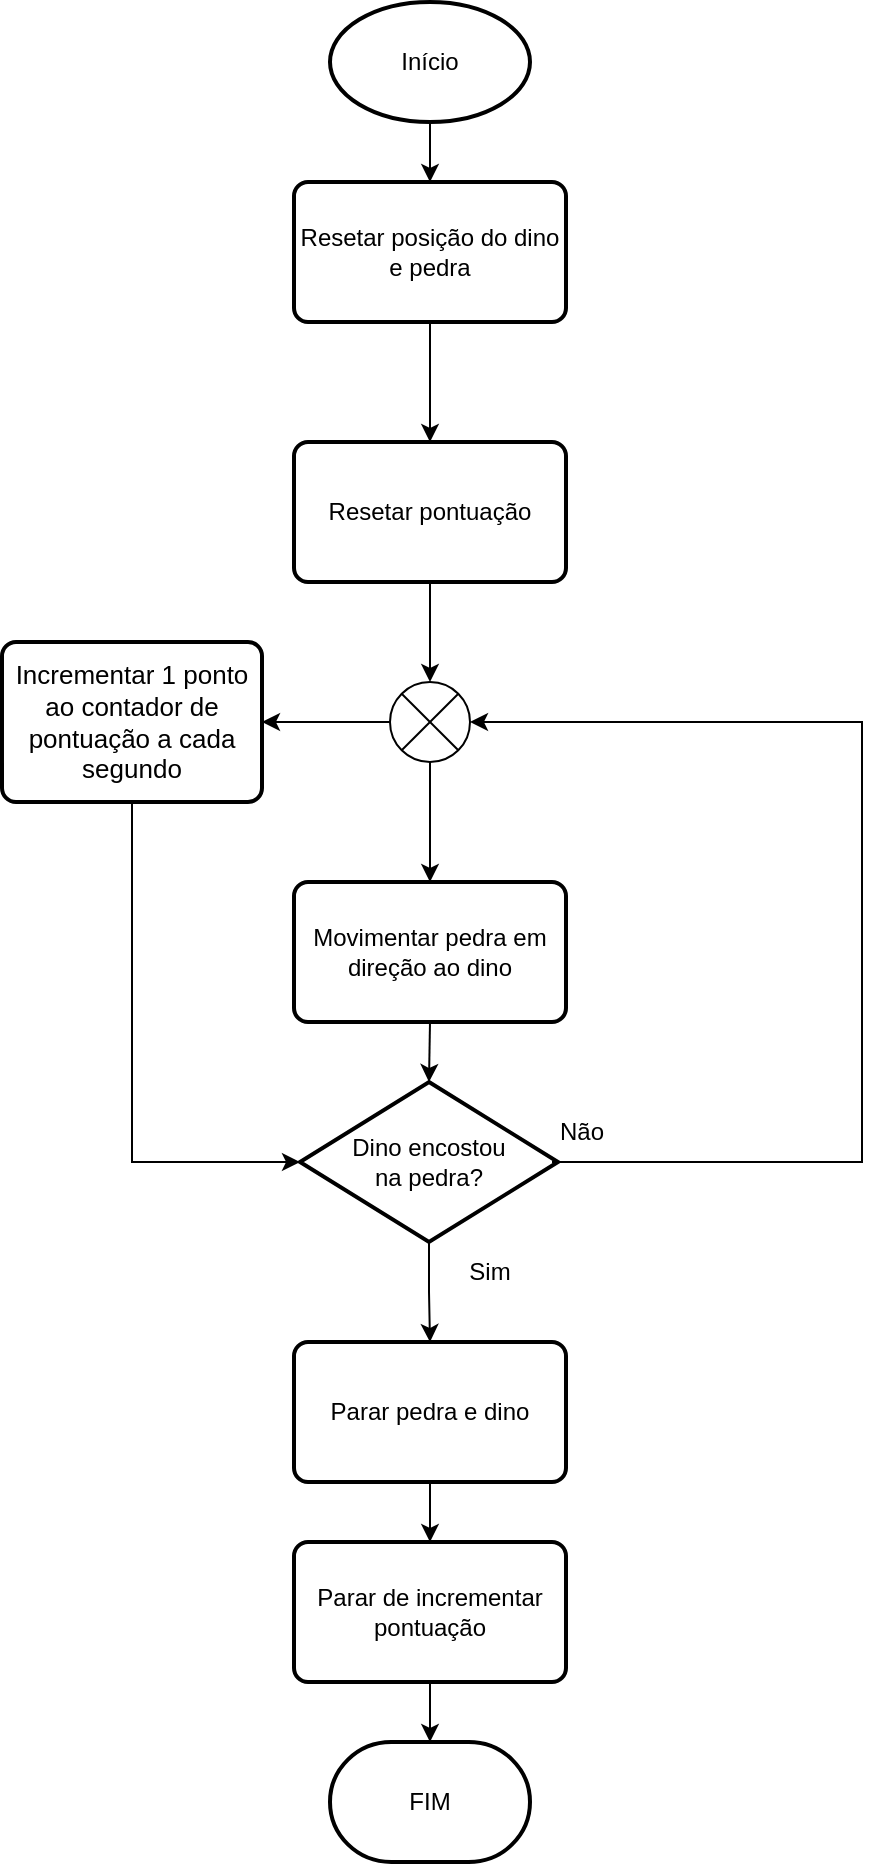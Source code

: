<mxfile version="23.1.5" type="device">
  <diagram name="Página-1" id="zj8Ko3mWW6lhT419Zd0M">
    <mxGraphModel dx="880" dy="532" grid="1" gridSize="10" guides="1" tooltips="1" connect="1" arrows="1" fold="1" page="1" pageScale="1" pageWidth="827" pageHeight="1169" math="0" shadow="0">
      <root>
        <mxCell id="0" />
        <mxCell id="1" parent="0" />
        <mxCell id="AMpqICvgTkHq3QN6xcf_-28" style="edgeStyle=orthogonalEdgeStyle;rounded=0;orthogonalLoop=1;jettySize=auto;html=1;exitX=0.5;exitY=1;exitDx=0;exitDy=0;exitPerimeter=0;entryX=0.5;entryY=0;entryDx=0;entryDy=0;" edge="1" parent="1" source="AMpqICvgTkHq3QN6xcf_-1" target="AMpqICvgTkHq3QN6xcf_-26">
          <mxGeometry relative="1" as="geometry" />
        </mxCell>
        <mxCell id="AMpqICvgTkHq3QN6xcf_-1" value="Início" style="strokeWidth=2;html=1;shape=mxgraph.flowchart.start_1;whiteSpace=wrap;" vertex="1" parent="1">
          <mxGeometry x="364" y="20" width="100" height="60" as="geometry" />
        </mxCell>
        <mxCell id="AMpqICvgTkHq3QN6xcf_-2" value="Movimentar pedra em direção ao dino" style="rounded=1;whiteSpace=wrap;html=1;absoluteArcSize=1;arcSize=14;strokeWidth=2;" vertex="1" parent="1">
          <mxGeometry x="346" y="460" width="136" height="70" as="geometry" />
        </mxCell>
        <mxCell id="AMpqICvgTkHq3QN6xcf_-44" style="edgeStyle=orthogonalEdgeStyle;rounded=0;orthogonalLoop=1;jettySize=auto;html=1;exitX=0.5;exitY=1;exitDx=0;exitDy=0;exitPerimeter=0;entryX=0.5;entryY=0;entryDx=0;entryDy=0;" edge="1" parent="1" source="AMpqICvgTkHq3QN6xcf_-7" target="AMpqICvgTkHq3QN6xcf_-2">
          <mxGeometry relative="1" as="geometry" />
        </mxCell>
        <mxCell id="AMpqICvgTkHq3QN6xcf_-45" value="" style="edgeStyle=orthogonalEdgeStyle;rounded=0;orthogonalLoop=1;jettySize=auto;html=1;" edge="1" parent="1" source="AMpqICvgTkHq3QN6xcf_-7" target="AMpqICvgTkHq3QN6xcf_-12">
          <mxGeometry relative="1" as="geometry" />
        </mxCell>
        <mxCell id="AMpqICvgTkHq3QN6xcf_-7" value="" style="verticalLabelPosition=bottom;verticalAlign=top;html=1;shape=mxgraph.flowchart.or;" vertex="1" parent="1">
          <mxGeometry x="394" y="360" width="40" height="40" as="geometry" />
        </mxCell>
        <mxCell id="AMpqICvgTkHq3QN6xcf_-32" style="edgeStyle=orthogonalEdgeStyle;rounded=0;orthogonalLoop=1;jettySize=auto;html=1;exitX=0.5;exitY=1;exitDx=0;exitDy=0;exitPerimeter=0;entryX=0.5;entryY=0;entryDx=0;entryDy=0;" edge="1" parent="1" source="AMpqICvgTkHq3QN6xcf_-10" target="AMpqICvgTkHq3QN6xcf_-18">
          <mxGeometry relative="1" as="geometry" />
        </mxCell>
        <mxCell id="AMpqICvgTkHq3QN6xcf_-10" value="Dino encostou&lt;br&gt;na pedra?" style="strokeWidth=2;html=1;shape=mxgraph.flowchart.decision;whiteSpace=wrap;" vertex="1" parent="1">
          <mxGeometry x="349" y="560" width="129" height="80" as="geometry" />
        </mxCell>
        <mxCell id="AMpqICvgTkHq3QN6xcf_-11" style="edgeStyle=orthogonalEdgeStyle;rounded=0;orthogonalLoop=1;jettySize=auto;html=1;exitX=0.5;exitY=1;exitDx=0;exitDy=0;entryX=0.5;entryY=0;entryDx=0;entryDy=0;entryPerimeter=0;" edge="1" parent="1" source="AMpqICvgTkHq3QN6xcf_-2" target="AMpqICvgTkHq3QN6xcf_-10">
          <mxGeometry relative="1" as="geometry" />
        </mxCell>
        <mxCell id="AMpqICvgTkHq3QN6xcf_-14" style="edgeStyle=orthogonalEdgeStyle;rounded=0;orthogonalLoop=1;jettySize=auto;html=1;exitX=0.5;exitY=1;exitDx=0;exitDy=0;entryX=0;entryY=0.5;entryDx=0;entryDy=0;entryPerimeter=0;" edge="1" parent="1" source="AMpqICvgTkHq3QN6xcf_-12" target="AMpqICvgTkHq3QN6xcf_-10">
          <mxGeometry relative="1" as="geometry">
            <mxPoint x="290" y="590" as="targetPoint" />
          </mxGeometry>
        </mxCell>
        <mxCell id="AMpqICvgTkHq3QN6xcf_-12" value="&lt;font style=&quot;font-size: 13px;&quot;&gt;Incrementar 1 ponto ao contador de pontuação a cada segundo&lt;/font&gt;" style="rounded=1;whiteSpace=wrap;html=1;absoluteArcSize=1;arcSize=14;strokeWidth=2;" vertex="1" parent="1">
          <mxGeometry x="200" y="340" width="130" height="80" as="geometry" />
        </mxCell>
        <mxCell id="AMpqICvgTkHq3QN6xcf_-20" value="" style="edgeStyle=orthogonalEdgeStyle;rounded=0;orthogonalLoop=1;jettySize=auto;html=1;" edge="1" parent="1" source="AMpqICvgTkHq3QN6xcf_-18" target="AMpqICvgTkHq3QN6xcf_-19">
          <mxGeometry relative="1" as="geometry" />
        </mxCell>
        <mxCell id="AMpqICvgTkHq3QN6xcf_-18" value="Parar pedra e dino" style="rounded=1;whiteSpace=wrap;html=1;absoluteArcSize=1;arcSize=14;strokeWidth=2;" vertex="1" parent="1">
          <mxGeometry x="346" y="690" width="136" height="70" as="geometry" />
        </mxCell>
        <mxCell id="AMpqICvgTkHq3QN6xcf_-19" value="Parar de incrementar pontuação" style="rounded=1;whiteSpace=wrap;html=1;absoluteArcSize=1;arcSize=14;strokeWidth=2;" vertex="1" parent="1">
          <mxGeometry x="346" y="790" width="136" height="70" as="geometry" />
        </mxCell>
        <mxCell id="AMpqICvgTkHq3QN6xcf_-24" value="Sim" style="text;html=1;align=center;verticalAlign=middle;whiteSpace=wrap;rounded=0;" vertex="1" parent="1">
          <mxGeometry x="414" y="640" width="60" height="30" as="geometry" />
        </mxCell>
        <mxCell id="AMpqICvgTkHq3QN6xcf_-25" value="Não" style="text;html=1;align=center;verticalAlign=middle;whiteSpace=wrap;rounded=0;" vertex="1" parent="1">
          <mxGeometry x="460" y="570" width="60" height="30" as="geometry" />
        </mxCell>
        <mxCell id="AMpqICvgTkHq3QN6xcf_-29" style="edgeStyle=orthogonalEdgeStyle;rounded=0;orthogonalLoop=1;jettySize=auto;html=1;exitX=0.5;exitY=1;exitDx=0;exitDy=0;entryX=0.5;entryY=0;entryDx=0;entryDy=0;" edge="1" parent="1" source="AMpqICvgTkHq3QN6xcf_-26" target="AMpqICvgTkHq3QN6xcf_-27">
          <mxGeometry relative="1" as="geometry" />
        </mxCell>
        <mxCell id="AMpqICvgTkHq3QN6xcf_-26" value="Resetar posição do dino&lt;br&gt;e pedra" style="rounded=1;whiteSpace=wrap;html=1;absoluteArcSize=1;arcSize=14;strokeWidth=2;" vertex="1" parent="1">
          <mxGeometry x="346" y="110" width="136" height="70" as="geometry" />
        </mxCell>
        <mxCell id="AMpqICvgTkHq3QN6xcf_-27" value="Resetar pontuação" style="rounded=1;whiteSpace=wrap;html=1;absoluteArcSize=1;arcSize=14;strokeWidth=2;" vertex="1" parent="1">
          <mxGeometry x="346" y="240" width="136" height="70" as="geometry" />
        </mxCell>
        <mxCell id="AMpqICvgTkHq3QN6xcf_-31" style="edgeStyle=orthogonalEdgeStyle;rounded=0;orthogonalLoop=1;jettySize=auto;html=1;exitX=0.25;exitY=1;exitDx=0;exitDy=0;entryX=1;entryY=0.5;entryDx=0;entryDy=0;entryPerimeter=0;" edge="1" parent="1" source="AMpqICvgTkHq3QN6xcf_-25" target="AMpqICvgTkHq3QN6xcf_-7">
          <mxGeometry relative="1" as="geometry">
            <Array as="points">
              <mxPoint x="630" y="600" />
              <mxPoint x="630" y="380" />
            </Array>
          </mxGeometry>
        </mxCell>
        <mxCell id="AMpqICvgTkHq3QN6xcf_-33" value="FIM" style="strokeWidth=2;html=1;shape=mxgraph.flowchart.terminator;whiteSpace=wrap;" vertex="1" parent="1">
          <mxGeometry x="364" y="890" width="100" height="60" as="geometry" />
        </mxCell>
        <mxCell id="AMpqICvgTkHq3QN6xcf_-35" style="edgeStyle=orthogonalEdgeStyle;rounded=0;orthogonalLoop=1;jettySize=auto;html=1;exitX=0.5;exitY=1;exitDx=0;exitDy=0;entryX=0.5;entryY=0;entryDx=0;entryDy=0;entryPerimeter=0;" edge="1" parent="1" source="AMpqICvgTkHq3QN6xcf_-19" target="AMpqICvgTkHq3QN6xcf_-33">
          <mxGeometry relative="1" as="geometry" />
        </mxCell>
        <mxCell id="AMpqICvgTkHq3QN6xcf_-42" style="edgeStyle=orthogonalEdgeStyle;rounded=0;orthogonalLoop=1;jettySize=auto;html=1;exitX=0.5;exitY=1;exitDx=0;exitDy=0;entryX=0.5;entryY=0;entryDx=0;entryDy=0;entryPerimeter=0;" edge="1" parent="1" source="AMpqICvgTkHq3QN6xcf_-27" target="AMpqICvgTkHq3QN6xcf_-7">
          <mxGeometry relative="1" as="geometry" />
        </mxCell>
      </root>
    </mxGraphModel>
  </diagram>
</mxfile>

